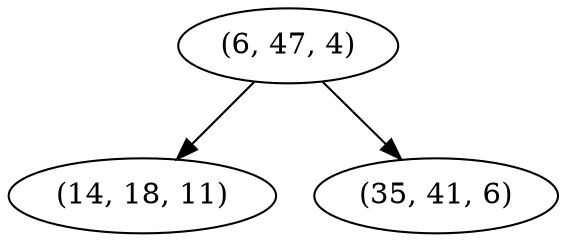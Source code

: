 digraph tree {
    "(6, 47, 4)";
    "(14, 18, 11)";
    "(35, 41, 6)";
    "(6, 47, 4)" -> "(14, 18, 11)";
    "(6, 47, 4)" -> "(35, 41, 6)";
}
